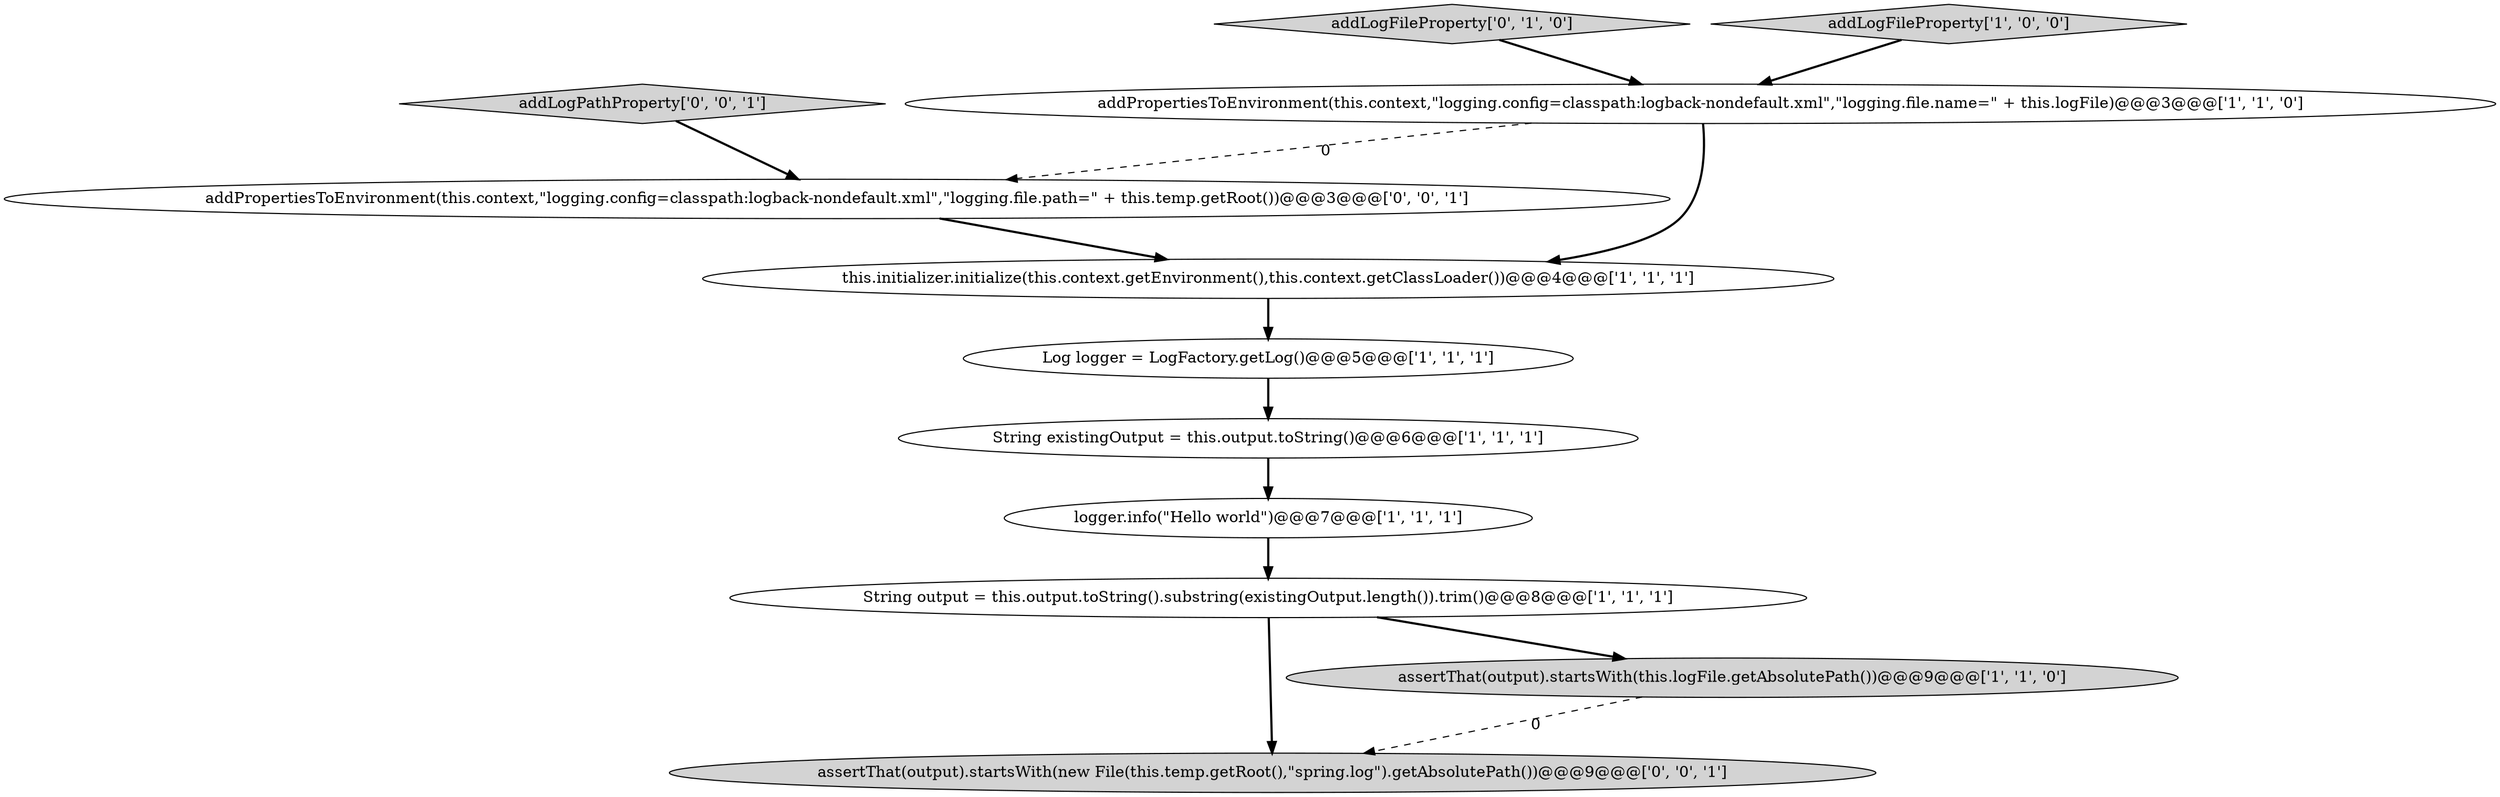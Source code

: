 digraph {
9 [style = filled, label = "assertThat(output).startsWith(new File(this.temp.getRoot(),\"spring.log\").getAbsolutePath())@@@9@@@['0', '0', '1']", fillcolor = lightgray, shape = ellipse image = "AAA0AAABBB3BBB"];
8 [style = filled, label = "addLogFileProperty['0', '1', '0']", fillcolor = lightgray, shape = diamond image = "AAA0AAABBB2BBB"];
6 [style = filled, label = "addPropertiesToEnvironment(this.context,\"logging.config=classpath:logback-nondefault.xml\",\"logging.file.name=\" + this.logFile)@@@3@@@['1', '1', '0']", fillcolor = white, shape = ellipse image = "AAA0AAABBB1BBB"];
10 [style = filled, label = "addPropertiesToEnvironment(this.context,\"logging.config=classpath:logback-nondefault.xml\",\"logging.file.path=\" + this.temp.getRoot())@@@3@@@['0', '0', '1']", fillcolor = white, shape = ellipse image = "AAA0AAABBB3BBB"];
2 [style = filled, label = "Log logger = LogFactory.getLog()@@@5@@@['1', '1', '1']", fillcolor = white, shape = ellipse image = "AAA0AAABBB1BBB"];
0 [style = filled, label = "this.initializer.initialize(this.context.getEnvironment(),this.context.getClassLoader())@@@4@@@['1', '1', '1']", fillcolor = white, shape = ellipse image = "AAA0AAABBB1BBB"];
1 [style = filled, label = "String output = this.output.toString().substring(existingOutput.length()).trim()@@@8@@@['1', '1', '1']", fillcolor = white, shape = ellipse image = "AAA0AAABBB1BBB"];
11 [style = filled, label = "addLogPathProperty['0', '0', '1']", fillcolor = lightgray, shape = diamond image = "AAA0AAABBB3BBB"];
3 [style = filled, label = "addLogFileProperty['1', '0', '0']", fillcolor = lightgray, shape = diamond image = "AAA0AAABBB1BBB"];
5 [style = filled, label = "assertThat(output).startsWith(this.logFile.getAbsolutePath())@@@9@@@['1', '1', '0']", fillcolor = lightgray, shape = ellipse image = "AAA0AAABBB1BBB"];
4 [style = filled, label = "String existingOutput = this.output.toString()@@@6@@@['1', '1', '1']", fillcolor = white, shape = ellipse image = "AAA0AAABBB1BBB"];
7 [style = filled, label = "logger.info(\"Hello world\")@@@7@@@['1', '1', '1']", fillcolor = white, shape = ellipse image = "AAA0AAABBB1BBB"];
6->0 [style = bold, label=""];
7->1 [style = bold, label=""];
11->10 [style = bold, label=""];
0->2 [style = bold, label=""];
4->7 [style = bold, label=""];
2->4 [style = bold, label=""];
8->6 [style = bold, label=""];
1->9 [style = bold, label=""];
6->10 [style = dashed, label="0"];
5->9 [style = dashed, label="0"];
10->0 [style = bold, label=""];
3->6 [style = bold, label=""];
1->5 [style = bold, label=""];
}
